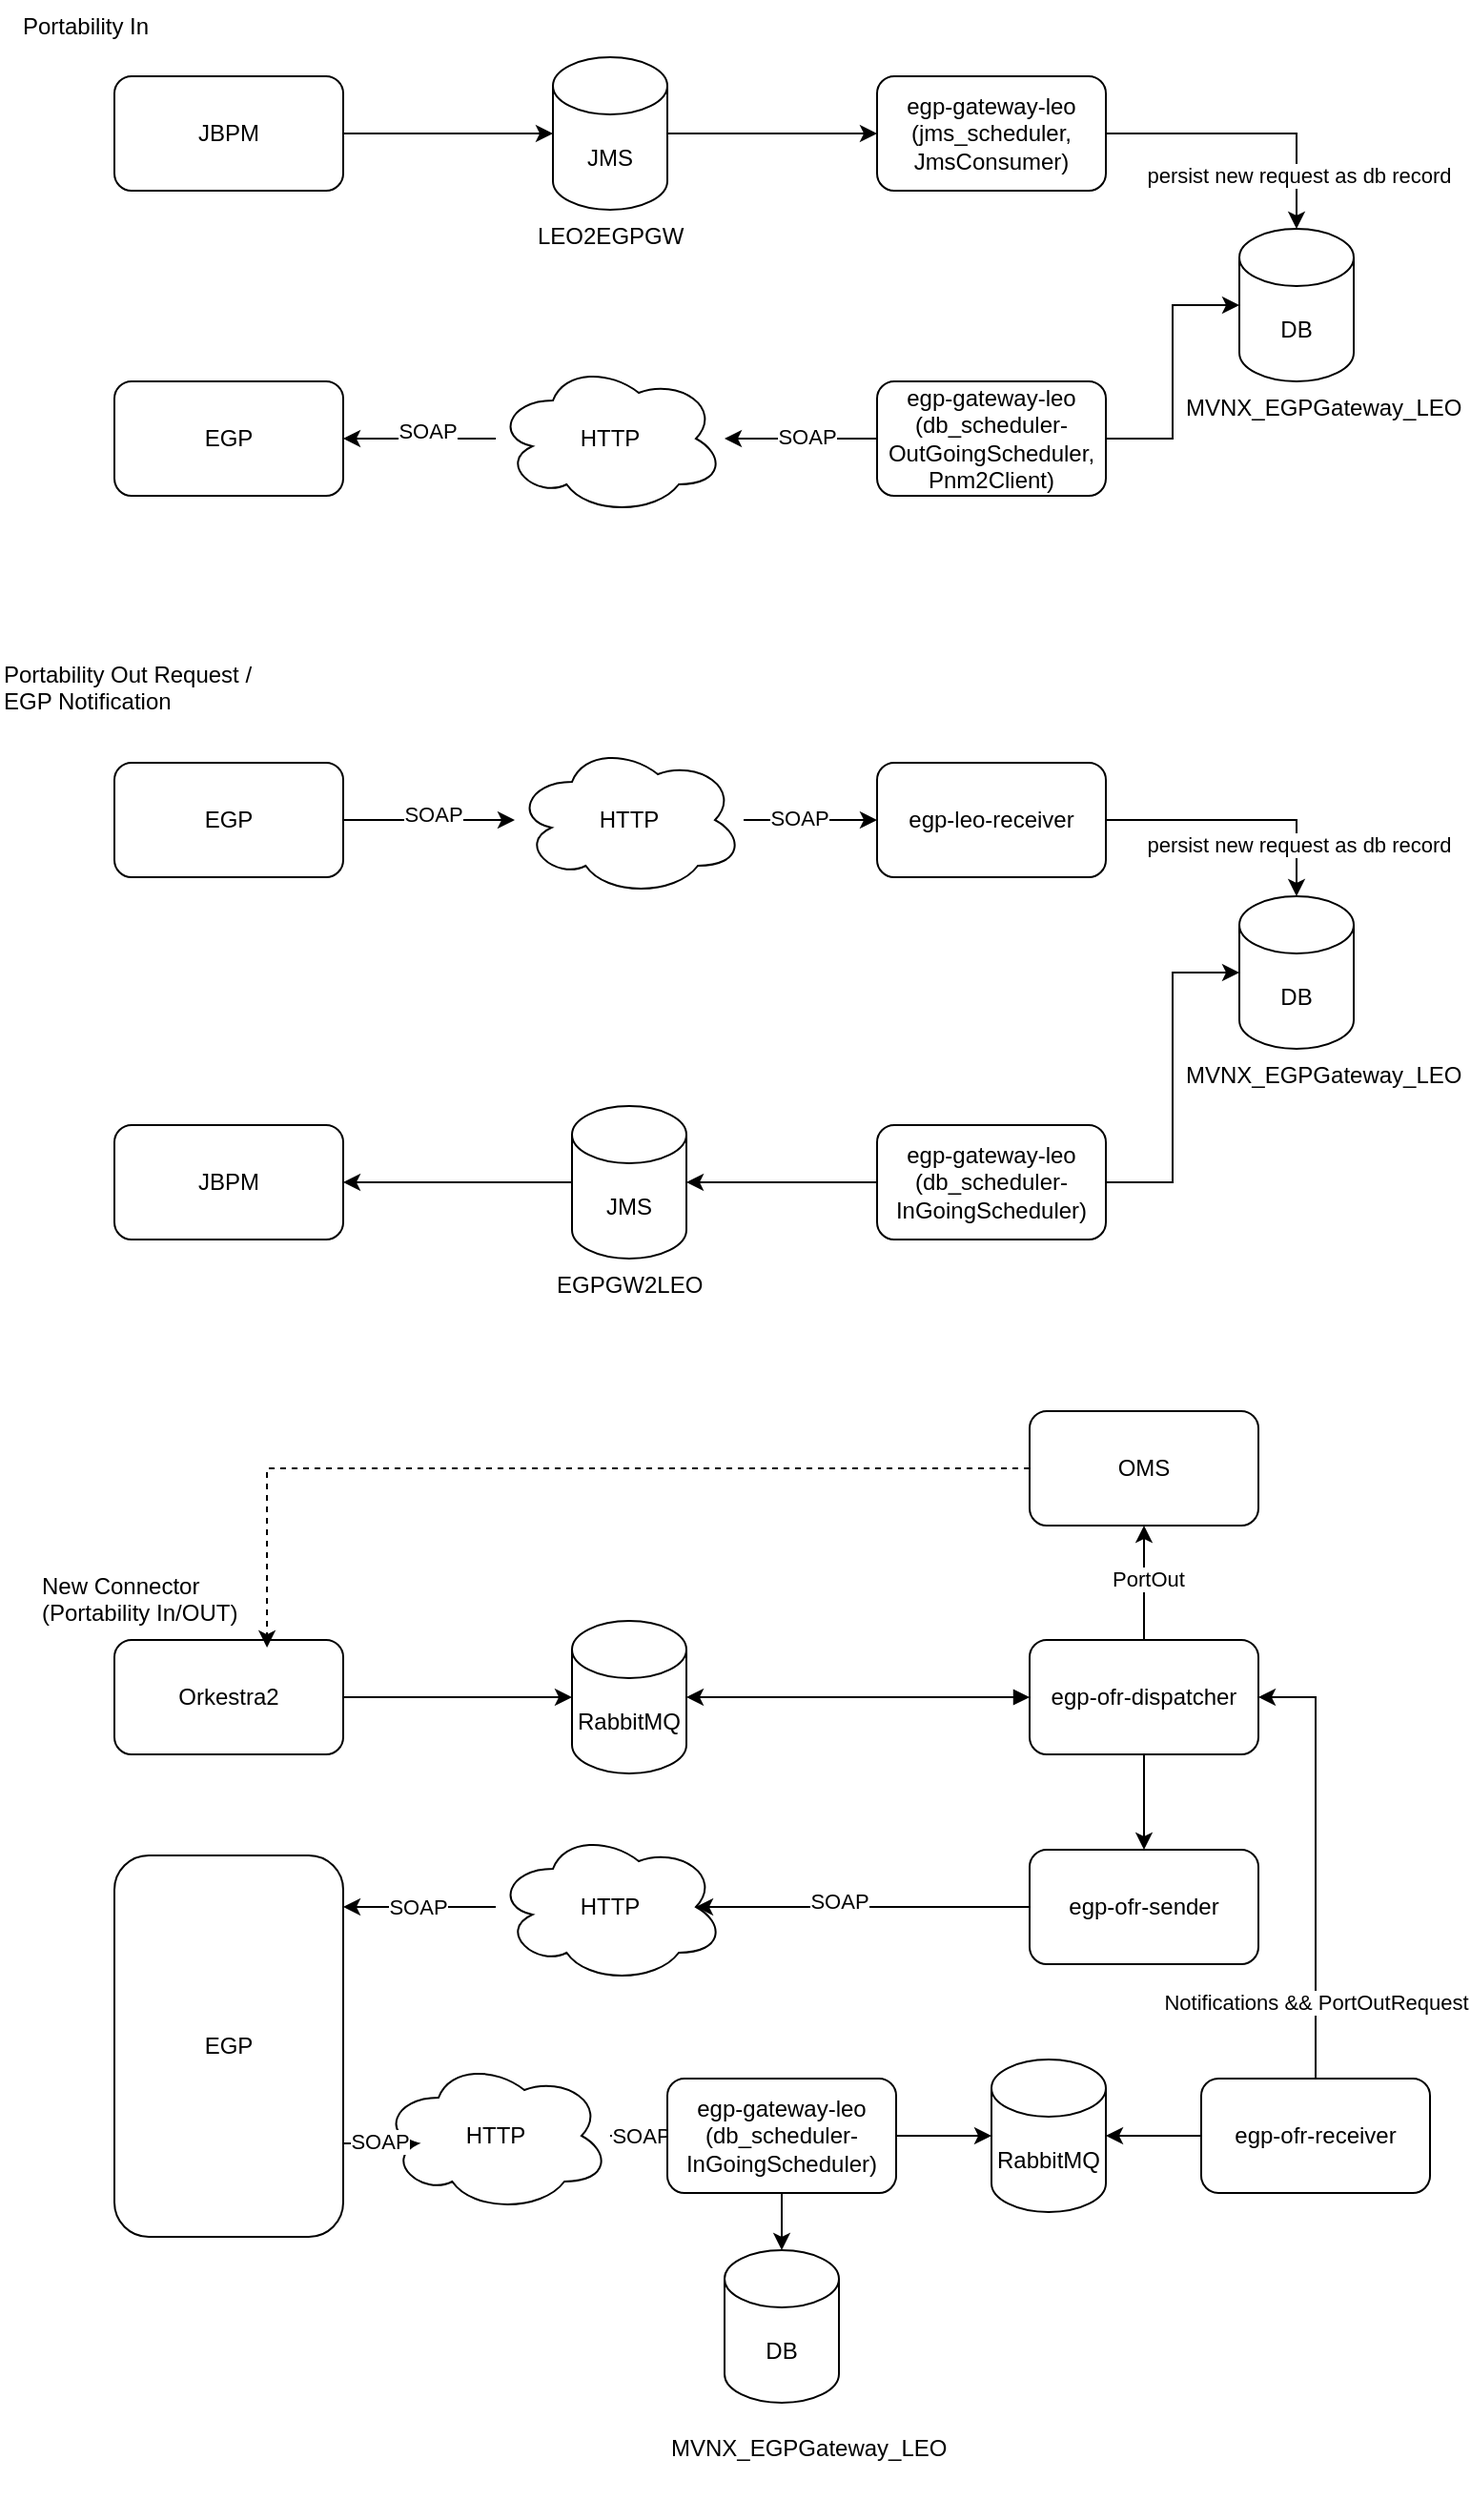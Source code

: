 <mxfile version="26.0.7">
  <diagram name="Page-1" id="5Ahqn0ekDq6RhNgRVWKr">
    <mxGraphModel dx="1114" dy="566" grid="1" gridSize="10" guides="1" tooltips="1" connect="1" arrows="1" fold="1" page="1" pageScale="1" pageWidth="850" pageHeight="1100" math="0" shadow="0">
      <root>
        <mxCell id="0" />
        <mxCell id="1" parent="0" />
        <mxCell id="V10p7NPH3IdZ2VYlMfJc-1" value="JBPM" style="rounded=1;whiteSpace=wrap;html=1;" vertex="1" parent="1">
          <mxGeometry x="80" y="60" width="120" height="60" as="geometry" />
        </mxCell>
        <mxCell id="V10p7NPH3IdZ2VYlMfJc-10" style="edgeStyle=orthogonalEdgeStyle;rounded=0;orthogonalLoop=1;jettySize=auto;html=1;" edge="1" parent="1" source="V10p7NPH3IdZ2VYlMfJc-2" target="V10p7NPH3IdZ2VYlMfJc-6">
          <mxGeometry relative="1" as="geometry" />
        </mxCell>
        <mxCell id="V10p7NPH3IdZ2VYlMfJc-11" value="persist new request as db record" style="edgeLabel;html=1;align=center;verticalAlign=middle;resizable=0;points=[];" vertex="1" connectable="0" parent="V10p7NPH3IdZ2VYlMfJc-10">
          <mxGeometry x="0.627" y="1" relative="1" as="geometry">
            <mxPoint as="offset" />
          </mxGeometry>
        </mxCell>
        <mxCell id="V10p7NPH3IdZ2VYlMfJc-2" value="egp-gateway-leo (jms_scheduler, JmsConsumer)" style="rounded=1;whiteSpace=wrap;html=1;" vertex="1" parent="1">
          <mxGeometry x="480" y="60" width="120" height="60" as="geometry" />
        </mxCell>
        <mxCell id="V10p7NPH3IdZ2VYlMfJc-9" style="edgeStyle=orthogonalEdgeStyle;rounded=0;orthogonalLoop=1;jettySize=auto;html=1;" edge="1" parent="1" source="V10p7NPH3IdZ2VYlMfJc-3" target="V10p7NPH3IdZ2VYlMfJc-2">
          <mxGeometry relative="1" as="geometry" />
        </mxCell>
        <mxCell id="V10p7NPH3IdZ2VYlMfJc-3" value="JMS" style="shape=cylinder3;whiteSpace=wrap;html=1;boundedLbl=1;backgroundOutline=1;size=15;rotation=0;" vertex="1" parent="1">
          <mxGeometry x="310" y="50" width="60" height="80" as="geometry" />
        </mxCell>
        <mxCell id="V10p7NPH3IdZ2VYlMfJc-4" style="edgeStyle=orthogonalEdgeStyle;rounded=0;orthogonalLoop=1;jettySize=auto;html=1;entryX=0;entryY=0.5;entryDx=0;entryDy=0;entryPerimeter=0;" edge="1" parent="1" source="V10p7NPH3IdZ2VYlMfJc-1" target="V10p7NPH3IdZ2VYlMfJc-3">
          <mxGeometry relative="1" as="geometry" />
        </mxCell>
        <mxCell id="V10p7NPH3IdZ2VYlMfJc-5" value="LEO2EGPGW" style="text;whiteSpace=wrap;" vertex="1" parent="1">
          <mxGeometry x="300" y="130" width="110" height="40" as="geometry" />
        </mxCell>
        <mxCell id="V10p7NPH3IdZ2VYlMfJc-6" value="DB" style="shape=cylinder3;whiteSpace=wrap;html=1;boundedLbl=1;backgroundOutline=1;size=15;" vertex="1" parent="1">
          <mxGeometry x="670" y="140" width="60" height="80" as="geometry" />
        </mxCell>
        <mxCell id="V10p7NPH3IdZ2VYlMfJc-7" value="MVNX_EGPGateway_LEO" style="text;whiteSpace=wrap;" vertex="1" parent="1">
          <mxGeometry x="640" y="220" width="110" height="40" as="geometry" />
        </mxCell>
        <mxCell id="V10p7NPH3IdZ2VYlMfJc-8" value="Portability In" style="text;whiteSpace=wrap;" vertex="1" parent="1">
          <mxGeometry x="30" y="20" width="110" height="40" as="geometry" />
        </mxCell>
        <mxCell id="V10p7NPH3IdZ2VYlMfJc-13" style="edgeStyle=orthogonalEdgeStyle;rounded=0;orthogonalLoop=1;jettySize=auto;html=1;" edge="1" parent="1" source="V10p7NPH3IdZ2VYlMfJc-12" target="V10p7NPH3IdZ2VYlMfJc-6">
          <mxGeometry relative="1" as="geometry" />
        </mxCell>
        <mxCell id="V10p7NPH3IdZ2VYlMfJc-16" style="edgeStyle=orthogonalEdgeStyle;rounded=0;orthogonalLoop=1;jettySize=auto;html=1;" edge="1" parent="1" source="V10p7NPH3IdZ2VYlMfJc-12" target="V10p7NPH3IdZ2VYlMfJc-14">
          <mxGeometry relative="1" as="geometry" />
        </mxCell>
        <mxCell id="V10p7NPH3IdZ2VYlMfJc-18" value="SOAP" style="edgeLabel;html=1;align=center;verticalAlign=middle;resizable=0;points=[];" vertex="1" connectable="0" parent="V10p7NPH3IdZ2VYlMfJc-16">
          <mxGeometry x="-0.075" y="-1" relative="1" as="geometry">
            <mxPoint as="offset" />
          </mxGeometry>
        </mxCell>
        <mxCell id="V10p7NPH3IdZ2VYlMfJc-12" value="egp-gateway-leo (db_scheduler-OutGoingScheduler, Pnm2Client)" style="rounded=1;whiteSpace=wrap;html=1;" vertex="1" parent="1">
          <mxGeometry x="480" y="220" width="120" height="60" as="geometry" />
        </mxCell>
        <mxCell id="V10p7NPH3IdZ2VYlMfJc-17" style="edgeStyle=orthogonalEdgeStyle;rounded=0;orthogonalLoop=1;jettySize=auto;html=1;entryX=1;entryY=0.5;entryDx=0;entryDy=0;" edge="1" parent="1" source="V10p7NPH3IdZ2VYlMfJc-14" target="V10p7NPH3IdZ2VYlMfJc-15">
          <mxGeometry relative="1" as="geometry" />
        </mxCell>
        <mxCell id="V10p7NPH3IdZ2VYlMfJc-27" value="SOAP" style="edgeLabel;html=1;align=center;verticalAlign=middle;resizable=0;points=[];" vertex="1" connectable="0" parent="V10p7NPH3IdZ2VYlMfJc-17">
          <mxGeometry x="-0.1" y="-4" relative="1" as="geometry">
            <mxPoint as="offset" />
          </mxGeometry>
        </mxCell>
        <mxCell id="V10p7NPH3IdZ2VYlMfJc-14" value="HTTP" style="ellipse;shape=cloud;whiteSpace=wrap;html=1;" vertex="1" parent="1">
          <mxGeometry x="280" y="210" width="120" height="80" as="geometry" />
        </mxCell>
        <mxCell id="V10p7NPH3IdZ2VYlMfJc-15" value="EGP" style="rounded=1;whiteSpace=wrap;html=1;" vertex="1" parent="1">
          <mxGeometry x="80" y="220" width="120" height="60" as="geometry" />
        </mxCell>
        <mxCell id="V10p7NPH3IdZ2VYlMfJc-19" value="Portability Out Request / EGP Notification" style="text;whiteSpace=wrap;" vertex="1" parent="1">
          <mxGeometry x="20" y="360" width="160" height="40" as="geometry" />
        </mxCell>
        <mxCell id="V10p7NPH3IdZ2VYlMfJc-24" style="edgeStyle=orthogonalEdgeStyle;rounded=0;orthogonalLoop=1;jettySize=auto;html=1;" edge="1" parent="1" source="V10p7NPH3IdZ2VYlMfJc-20" target="V10p7NPH3IdZ2VYlMfJc-22">
          <mxGeometry relative="1" as="geometry" />
        </mxCell>
        <mxCell id="V10p7NPH3IdZ2VYlMfJc-28" value="SOAP" style="edgeLabel;html=1;align=center;verticalAlign=middle;resizable=0;points=[];" vertex="1" connectable="0" parent="V10p7NPH3IdZ2VYlMfJc-24">
          <mxGeometry x="0.044" y="3" relative="1" as="geometry">
            <mxPoint as="offset" />
          </mxGeometry>
        </mxCell>
        <mxCell id="V10p7NPH3IdZ2VYlMfJc-20" value="EGP" style="rounded=1;whiteSpace=wrap;html=1;" vertex="1" parent="1">
          <mxGeometry x="80" y="420" width="120" height="60" as="geometry" />
        </mxCell>
        <mxCell id="V10p7NPH3IdZ2VYlMfJc-21" value="egp-leo-receiver" style="rounded=1;whiteSpace=wrap;html=1;" vertex="1" parent="1">
          <mxGeometry x="480" y="420" width="120" height="60" as="geometry" />
        </mxCell>
        <mxCell id="V10p7NPH3IdZ2VYlMfJc-25" style="edgeStyle=orthogonalEdgeStyle;rounded=0;orthogonalLoop=1;jettySize=auto;html=1;entryX=0;entryY=0.5;entryDx=0;entryDy=0;" edge="1" parent="1" source="V10p7NPH3IdZ2VYlMfJc-22" target="V10p7NPH3IdZ2VYlMfJc-21">
          <mxGeometry relative="1" as="geometry" />
        </mxCell>
        <mxCell id="V10p7NPH3IdZ2VYlMfJc-26" value="SOAP" style="edgeLabel;html=1;align=center;verticalAlign=middle;resizable=0;points=[];" vertex="1" connectable="0" parent="V10p7NPH3IdZ2VYlMfJc-25">
          <mxGeometry x="-0.171" y="1" relative="1" as="geometry">
            <mxPoint as="offset" />
          </mxGeometry>
        </mxCell>
        <mxCell id="V10p7NPH3IdZ2VYlMfJc-22" value="HTTP" style="ellipse;shape=cloud;whiteSpace=wrap;html=1;" vertex="1" parent="1">
          <mxGeometry x="290" y="410" width="120" height="80" as="geometry" />
        </mxCell>
        <mxCell id="V10p7NPH3IdZ2VYlMfJc-31" value="DB" style="shape=cylinder3;whiteSpace=wrap;html=1;boundedLbl=1;backgroundOutline=1;size=15;" vertex="1" parent="1">
          <mxGeometry x="670" y="490" width="60" height="80" as="geometry" />
        </mxCell>
        <mxCell id="V10p7NPH3IdZ2VYlMfJc-32" value="MVNX_EGPGateway_LEO" style="text;whiteSpace=wrap;" vertex="1" parent="1">
          <mxGeometry x="640" y="570" width="110" height="40" as="geometry" />
        </mxCell>
        <mxCell id="V10p7NPH3IdZ2VYlMfJc-33" style="edgeStyle=orthogonalEdgeStyle;rounded=0;orthogonalLoop=1;jettySize=auto;html=1;entryX=0.5;entryY=0;entryDx=0;entryDy=0;entryPerimeter=0;" edge="1" parent="1" source="V10p7NPH3IdZ2VYlMfJc-21" target="V10p7NPH3IdZ2VYlMfJc-31">
          <mxGeometry relative="1" as="geometry" />
        </mxCell>
        <mxCell id="V10p7NPH3IdZ2VYlMfJc-35" value="persist new request as db record" style="edgeLabel;html=1;align=center;verticalAlign=middle;resizable=0;points=[];" vertex="1" connectable="0" parent="V10p7NPH3IdZ2VYlMfJc-33">
          <mxGeometry x="0.615" y="1" relative="1" as="geometry">
            <mxPoint as="offset" />
          </mxGeometry>
        </mxCell>
        <mxCell id="V10p7NPH3IdZ2VYlMfJc-36" value="egp-gateway-leo (db_scheduler-InGoingScheduler)" style="rounded=1;whiteSpace=wrap;html=1;" vertex="1" parent="1">
          <mxGeometry x="480" y="610" width="120" height="60" as="geometry" />
        </mxCell>
        <mxCell id="V10p7NPH3IdZ2VYlMfJc-37" style="edgeStyle=orthogonalEdgeStyle;rounded=0;orthogonalLoop=1;jettySize=auto;html=1;entryX=0;entryY=0.5;entryDx=0;entryDy=0;entryPerimeter=0;" edge="1" parent="1" source="V10p7NPH3IdZ2VYlMfJc-36" target="V10p7NPH3IdZ2VYlMfJc-31">
          <mxGeometry relative="1" as="geometry" />
        </mxCell>
        <mxCell id="V10p7NPH3IdZ2VYlMfJc-42" style="edgeStyle=orthogonalEdgeStyle;rounded=0;orthogonalLoop=1;jettySize=auto;html=1;" edge="1" parent="1" source="V10p7NPH3IdZ2VYlMfJc-38" target="V10p7NPH3IdZ2VYlMfJc-41">
          <mxGeometry relative="1" as="geometry" />
        </mxCell>
        <mxCell id="V10p7NPH3IdZ2VYlMfJc-38" value="JMS" style="shape=cylinder3;whiteSpace=wrap;html=1;boundedLbl=1;backgroundOutline=1;size=15;rotation=0;" vertex="1" parent="1">
          <mxGeometry x="320" y="600" width="60" height="80" as="geometry" />
        </mxCell>
        <mxCell id="V10p7NPH3IdZ2VYlMfJc-39" value="EGPGW2LEO" style="text;whiteSpace=wrap;" vertex="1" parent="1">
          <mxGeometry x="310" y="680" width="110" height="40" as="geometry" />
        </mxCell>
        <mxCell id="V10p7NPH3IdZ2VYlMfJc-40" style="edgeStyle=orthogonalEdgeStyle;rounded=0;orthogonalLoop=1;jettySize=auto;html=1;entryX=1;entryY=0.5;entryDx=0;entryDy=0;entryPerimeter=0;" edge="1" parent="1" source="V10p7NPH3IdZ2VYlMfJc-36" target="V10p7NPH3IdZ2VYlMfJc-38">
          <mxGeometry relative="1" as="geometry" />
        </mxCell>
        <mxCell id="V10p7NPH3IdZ2VYlMfJc-41" value="JBPM" style="rounded=1;whiteSpace=wrap;html=1;" vertex="1" parent="1">
          <mxGeometry x="80" y="610" width="120" height="60" as="geometry" />
        </mxCell>
        <mxCell id="V10p7NPH3IdZ2VYlMfJc-46" style="edgeStyle=orthogonalEdgeStyle;rounded=0;orthogonalLoop=1;jettySize=auto;html=1;" edge="1" parent="1" source="V10p7NPH3IdZ2VYlMfJc-43" target="V10p7NPH3IdZ2VYlMfJc-45">
          <mxGeometry relative="1" as="geometry" />
        </mxCell>
        <mxCell id="V10p7NPH3IdZ2VYlMfJc-43" value="Orkestra2" style="rounded=1;whiteSpace=wrap;html=1;" vertex="1" parent="1">
          <mxGeometry x="80" y="880" width="120" height="60" as="geometry" />
        </mxCell>
        <mxCell id="V10p7NPH3IdZ2VYlMfJc-44" value="New Connector (Portability In/OUT)" style="text;whiteSpace=wrap;" vertex="1" parent="1">
          <mxGeometry x="40" y="838" width="110" height="40" as="geometry" />
        </mxCell>
        <mxCell id="V10p7NPH3IdZ2VYlMfJc-45" value="RabbitMQ" style="shape=cylinder3;whiteSpace=wrap;html=1;boundedLbl=1;backgroundOutline=1;size=15;rotation=0;" vertex="1" parent="1">
          <mxGeometry x="320" y="870" width="60" height="80" as="geometry" />
        </mxCell>
        <mxCell id="V10p7NPH3IdZ2VYlMfJc-50" style="edgeStyle=orthogonalEdgeStyle;rounded=0;orthogonalLoop=1;jettySize=auto;html=1;" edge="1" parent="1" source="V10p7NPH3IdZ2VYlMfJc-47" target="V10p7NPH3IdZ2VYlMfJc-49">
          <mxGeometry relative="1" as="geometry" />
        </mxCell>
        <mxCell id="V10p7NPH3IdZ2VYlMfJc-74" style="edgeStyle=orthogonalEdgeStyle;rounded=0;orthogonalLoop=1;jettySize=auto;html=1;entryX=0.5;entryY=1;entryDx=0;entryDy=0;" edge="1" parent="1" source="V10p7NPH3IdZ2VYlMfJc-47" target="V10p7NPH3IdZ2VYlMfJc-73">
          <mxGeometry relative="1" as="geometry" />
        </mxCell>
        <mxCell id="V10p7NPH3IdZ2VYlMfJc-75" value="PortOut" style="edgeLabel;html=1;align=center;verticalAlign=middle;resizable=0;points=[];" vertex="1" connectable="0" parent="V10p7NPH3IdZ2VYlMfJc-74">
          <mxGeometry x="0.067" y="-2" relative="1" as="geometry">
            <mxPoint as="offset" />
          </mxGeometry>
        </mxCell>
        <mxCell id="V10p7NPH3IdZ2VYlMfJc-47" value="egp-ofr-dispatcher" style="rounded=1;whiteSpace=wrap;html=1;" vertex="1" parent="1">
          <mxGeometry x="560" y="880" width="120" height="60" as="geometry" />
        </mxCell>
        <mxCell id="V10p7NPH3IdZ2VYlMfJc-48" style="edgeStyle=orthogonalEdgeStyle;rounded=0;orthogonalLoop=1;jettySize=auto;html=1;entryX=1;entryY=0.5;entryDx=0;entryDy=0;entryPerimeter=0;startArrow=block;startFill=1;" edge="1" parent="1" source="V10p7NPH3IdZ2VYlMfJc-47" target="V10p7NPH3IdZ2VYlMfJc-45">
          <mxGeometry relative="1" as="geometry" />
        </mxCell>
        <mxCell id="V10p7NPH3IdZ2VYlMfJc-49" value="egp-ofr-sender" style="rounded=1;whiteSpace=wrap;html=1;" vertex="1" parent="1">
          <mxGeometry x="560" y="990" width="120" height="60" as="geometry" />
        </mxCell>
        <mxCell id="V10p7NPH3IdZ2VYlMfJc-67" style="edgeStyle=orthogonalEdgeStyle;rounded=0;orthogonalLoop=1;jettySize=auto;html=1;entryX=1;entryY=0.5;entryDx=0;entryDy=0;" edge="1" parent="1" source="V10p7NPH3IdZ2VYlMfJc-51" target="V10p7NPH3IdZ2VYlMfJc-47">
          <mxGeometry relative="1" as="geometry" />
        </mxCell>
        <mxCell id="V10p7NPH3IdZ2VYlMfJc-72" value="Notifications &amp;amp;&amp;amp; PortOutRequest" style="edgeLabel;html=1;align=center;verticalAlign=middle;resizable=0;points=[];" vertex="1" connectable="0" parent="V10p7NPH3IdZ2VYlMfJc-67">
          <mxGeometry x="-0.348" relative="1" as="geometry">
            <mxPoint y="35" as="offset" />
          </mxGeometry>
        </mxCell>
        <mxCell id="V10p7NPH3IdZ2VYlMfJc-51" value="egp-ofr-receiver" style="rounded=1;whiteSpace=wrap;html=1;" vertex="1" parent="1">
          <mxGeometry x="650" y="1110" width="120" height="60" as="geometry" />
        </mxCell>
        <mxCell id="V10p7NPH3IdZ2VYlMfJc-52" value="EGP" style="rounded=1;whiteSpace=wrap;html=1;" vertex="1" parent="1">
          <mxGeometry x="80" y="993" width="120" height="200" as="geometry" />
        </mxCell>
        <mxCell id="V10p7NPH3IdZ2VYlMfJc-53" value="HTTP" style="ellipse;shape=cloud;whiteSpace=wrap;html=1;" vertex="1" parent="1">
          <mxGeometry x="280" y="980" width="120" height="80" as="geometry" />
        </mxCell>
        <mxCell id="V10p7NPH3IdZ2VYlMfJc-54" style="edgeStyle=orthogonalEdgeStyle;rounded=0;orthogonalLoop=1;jettySize=auto;html=1;entryX=0.875;entryY=0.5;entryDx=0;entryDy=0;entryPerimeter=0;" edge="1" parent="1" source="V10p7NPH3IdZ2VYlMfJc-49" target="V10p7NPH3IdZ2VYlMfJc-53">
          <mxGeometry relative="1" as="geometry" />
        </mxCell>
        <mxCell id="V10p7NPH3IdZ2VYlMfJc-57" value="SOAP" style="edgeLabel;html=1;align=center;verticalAlign=middle;resizable=0;points=[];" vertex="1" connectable="0" parent="V10p7NPH3IdZ2VYlMfJc-54">
          <mxGeometry x="0.147" y="-3" relative="1" as="geometry">
            <mxPoint as="offset" />
          </mxGeometry>
        </mxCell>
        <mxCell id="V10p7NPH3IdZ2VYlMfJc-55" style="edgeStyle=orthogonalEdgeStyle;rounded=0;orthogonalLoop=1;jettySize=auto;html=1;entryX=1;entryY=0.135;entryDx=0;entryDy=0;entryPerimeter=0;" edge="1" parent="1" source="V10p7NPH3IdZ2VYlMfJc-53" target="V10p7NPH3IdZ2VYlMfJc-52">
          <mxGeometry relative="1" as="geometry" />
        </mxCell>
        <mxCell id="V10p7NPH3IdZ2VYlMfJc-58" value="SOAP" style="edgeLabel;html=1;align=center;verticalAlign=middle;resizable=0;points=[];" vertex="1" connectable="0" parent="V10p7NPH3IdZ2VYlMfJc-55">
          <mxGeometry x="0.025" relative="1" as="geometry">
            <mxPoint as="offset" />
          </mxGeometry>
        </mxCell>
        <mxCell id="V10p7NPH3IdZ2VYlMfJc-69" style="edgeStyle=orthogonalEdgeStyle;rounded=0;orthogonalLoop=1;jettySize=auto;html=1;entryX=0;entryY=0.5;entryDx=0;entryDy=0;" edge="1" parent="1" source="V10p7NPH3IdZ2VYlMfJc-56" target="V10p7NPH3IdZ2VYlMfJc-60">
          <mxGeometry relative="1" as="geometry" />
        </mxCell>
        <mxCell id="V10p7NPH3IdZ2VYlMfJc-71" value="SOAP" style="edgeLabel;html=1;align=center;verticalAlign=middle;resizable=0;points=[];" vertex="1" connectable="0" parent="V10p7NPH3IdZ2VYlMfJc-69">
          <mxGeometry x="0.44" relative="1" as="geometry">
            <mxPoint as="offset" />
          </mxGeometry>
        </mxCell>
        <mxCell id="V10p7NPH3IdZ2VYlMfJc-56" value="HTTP" style="ellipse;shape=cloud;whiteSpace=wrap;html=1;" vertex="1" parent="1">
          <mxGeometry x="220" y="1100" width="120" height="80" as="geometry" />
        </mxCell>
        <mxCell id="V10p7NPH3IdZ2VYlMfJc-59" style="edgeStyle=orthogonalEdgeStyle;rounded=0;orthogonalLoop=1;jettySize=auto;html=1;entryX=0.16;entryY=0.55;entryDx=0;entryDy=0;entryPerimeter=0;" edge="1" parent="1" source="V10p7NPH3IdZ2VYlMfJc-52" target="V10p7NPH3IdZ2VYlMfJc-56">
          <mxGeometry relative="1" as="geometry">
            <Array as="points">
              <mxPoint x="210" y="1144" />
              <mxPoint x="210" y="1144" />
            </Array>
          </mxGeometry>
        </mxCell>
        <mxCell id="V10p7NPH3IdZ2VYlMfJc-70" value="SOAP" style="edgeLabel;html=1;align=center;verticalAlign=middle;resizable=0;points=[];" vertex="1" connectable="0" parent="V10p7NPH3IdZ2VYlMfJc-59">
          <mxGeometry x="-0.031" y="1" relative="1" as="geometry">
            <mxPoint as="offset" />
          </mxGeometry>
        </mxCell>
        <mxCell id="V10p7NPH3IdZ2VYlMfJc-68" style="edgeStyle=orthogonalEdgeStyle;rounded=0;orthogonalLoop=1;jettySize=auto;html=1;" edge="1" parent="1" source="V10p7NPH3IdZ2VYlMfJc-60" target="V10p7NPH3IdZ2VYlMfJc-61">
          <mxGeometry relative="1" as="geometry" />
        </mxCell>
        <mxCell id="V10p7NPH3IdZ2VYlMfJc-60" value="egp-gateway-leo (db_scheduler-InGoingScheduler)" style="rounded=1;whiteSpace=wrap;html=1;" vertex="1" parent="1">
          <mxGeometry x="370" y="1110" width="120" height="60" as="geometry" />
        </mxCell>
        <mxCell id="V10p7NPH3IdZ2VYlMfJc-61" value="DB" style="shape=cylinder3;whiteSpace=wrap;html=1;boundedLbl=1;backgroundOutline=1;size=15;" vertex="1" parent="1">
          <mxGeometry x="400" y="1200" width="60" height="80" as="geometry" />
        </mxCell>
        <mxCell id="V10p7NPH3IdZ2VYlMfJc-62" value="MVNX_EGPGateway_LEO" style="text;whiteSpace=wrap;" vertex="1" parent="1">
          <mxGeometry x="370" y="1290" width="110" height="40" as="geometry" />
        </mxCell>
        <mxCell id="V10p7NPH3IdZ2VYlMfJc-63" value="RabbitMQ" style="shape=cylinder3;whiteSpace=wrap;html=1;boundedLbl=1;backgroundOutline=1;size=15;rotation=0;" vertex="1" parent="1">
          <mxGeometry x="540" y="1100" width="60" height="80" as="geometry" />
        </mxCell>
        <mxCell id="V10p7NPH3IdZ2VYlMfJc-64" style="edgeStyle=orthogonalEdgeStyle;rounded=0;orthogonalLoop=1;jettySize=auto;html=1;entryX=0;entryY=0.5;entryDx=0;entryDy=0;entryPerimeter=0;" edge="1" parent="1" source="V10p7NPH3IdZ2VYlMfJc-60" target="V10p7NPH3IdZ2VYlMfJc-63">
          <mxGeometry relative="1" as="geometry" />
        </mxCell>
        <mxCell id="V10p7NPH3IdZ2VYlMfJc-66" style="edgeStyle=orthogonalEdgeStyle;rounded=0;orthogonalLoop=1;jettySize=auto;html=1;entryX=1;entryY=0.5;entryDx=0;entryDy=0;entryPerimeter=0;" edge="1" parent="1" source="V10p7NPH3IdZ2VYlMfJc-51" target="V10p7NPH3IdZ2VYlMfJc-63">
          <mxGeometry relative="1" as="geometry" />
        </mxCell>
        <mxCell id="V10p7NPH3IdZ2VYlMfJc-73" value="OMS" style="rounded=1;whiteSpace=wrap;html=1;" vertex="1" parent="1">
          <mxGeometry x="560" y="760" width="120" height="60" as="geometry" />
        </mxCell>
        <mxCell id="V10p7NPH3IdZ2VYlMfJc-76" style="edgeStyle=orthogonalEdgeStyle;rounded=0;orthogonalLoop=1;jettySize=auto;html=1;entryX=0.667;entryY=0.067;entryDx=0;entryDy=0;entryPerimeter=0;dashed=1;" edge="1" parent="1" source="V10p7NPH3IdZ2VYlMfJc-73" target="V10p7NPH3IdZ2VYlMfJc-43">
          <mxGeometry relative="1" as="geometry" />
        </mxCell>
      </root>
    </mxGraphModel>
  </diagram>
</mxfile>
